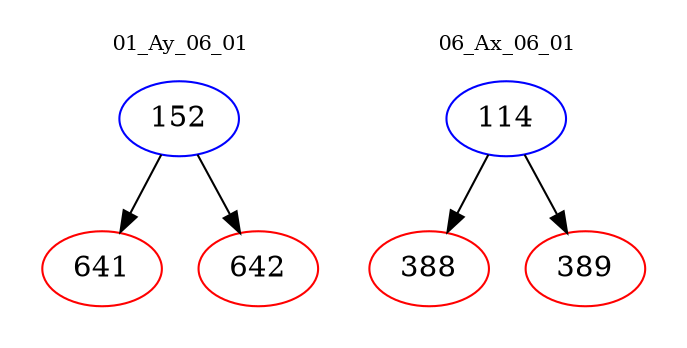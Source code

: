 digraph{
subgraph cluster_0 {
color = white
label = "01_Ay_06_01";
fontsize=10;
T0_152 [label="152", color="blue"]
T0_152 -> T0_641 [color="black"]
T0_641 [label="641", color="red"]
T0_152 -> T0_642 [color="black"]
T0_642 [label="642", color="red"]
}
subgraph cluster_1 {
color = white
label = "06_Ax_06_01";
fontsize=10;
T1_114 [label="114", color="blue"]
T1_114 -> T1_388 [color="black"]
T1_388 [label="388", color="red"]
T1_114 -> T1_389 [color="black"]
T1_389 [label="389", color="red"]
}
}
